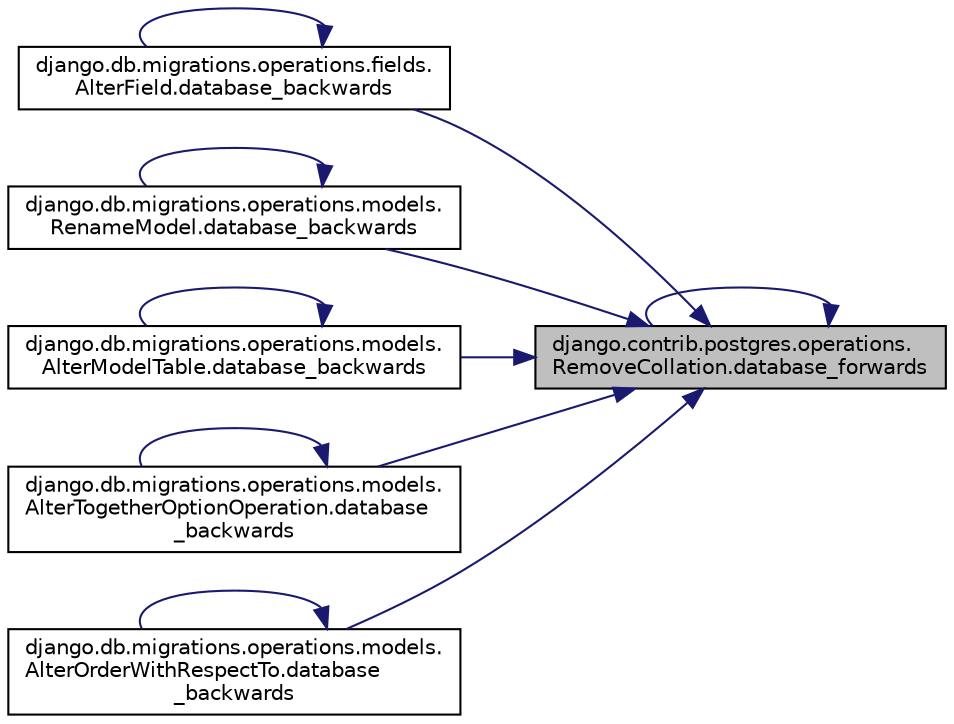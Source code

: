 digraph "django.contrib.postgres.operations.RemoveCollation.database_forwards"
{
 // LATEX_PDF_SIZE
  edge [fontname="Helvetica",fontsize="10",labelfontname="Helvetica",labelfontsize="10"];
  node [fontname="Helvetica",fontsize="10",shape=record];
  rankdir="RL";
  Node1 [label="django.contrib.postgres.operations.\lRemoveCollation.database_forwards",height=0.2,width=0.4,color="black", fillcolor="grey75", style="filled", fontcolor="black",tooltip=" "];
  Node1 -> Node2 [dir="back",color="midnightblue",fontsize="10",style="solid",fontname="Helvetica"];
  Node2 [label="django.db.migrations.operations.fields.\lAlterField.database_backwards",height=0.2,width=0.4,color="black", fillcolor="white", style="filled",URL="$d6/d03/classdjango_1_1db_1_1migrations_1_1operations_1_1fields_1_1_alter_field.html#a8e0dbfe18190855a511504bb110578a3",tooltip=" "];
  Node2 -> Node2 [dir="back",color="midnightblue",fontsize="10",style="solid",fontname="Helvetica"];
  Node1 -> Node3 [dir="back",color="midnightblue",fontsize="10",style="solid",fontname="Helvetica"];
  Node3 [label="django.db.migrations.operations.models.\lRenameModel.database_backwards",height=0.2,width=0.4,color="black", fillcolor="white", style="filled",URL="$dd/d89/classdjango_1_1db_1_1migrations_1_1operations_1_1models_1_1_rename_model.html#ad5af3e6b65c39cced9485e1f1493c6db",tooltip=" "];
  Node3 -> Node3 [dir="back",color="midnightblue",fontsize="10",style="solid",fontname="Helvetica"];
  Node1 -> Node4 [dir="back",color="midnightblue",fontsize="10",style="solid",fontname="Helvetica"];
  Node4 [label="django.db.migrations.operations.models.\lAlterModelTable.database_backwards",height=0.2,width=0.4,color="black", fillcolor="white", style="filled",URL="$d3/d78/classdjango_1_1db_1_1migrations_1_1operations_1_1models_1_1_alter_model_table.html#a6d2b5ea6c426da9ae4e2b264fa13d1cb",tooltip=" "];
  Node4 -> Node4 [dir="back",color="midnightblue",fontsize="10",style="solid",fontname="Helvetica"];
  Node1 -> Node5 [dir="back",color="midnightblue",fontsize="10",style="solid",fontname="Helvetica"];
  Node5 [label="django.db.migrations.operations.models.\lAlterTogetherOptionOperation.database\l_backwards",height=0.2,width=0.4,color="black", fillcolor="white", style="filled",URL="$d1/d49/classdjango_1_1db_1_1migrations_1_1operations_1_1models_1_1_alter_together_option_operation.html#ab3410a8179f342e30eac86cada0387b2",tooltip=" "];
  Node5 -> Node5 [dir="back",color="midnightblue",fontsize="10",style="solid",fontname="Helvetica"];
  Node1 -> Node6 [dir="back",color="midnightblue",fontsize="10",style="solid",fontname="Helvetica"];
  Node6 [label="django.db.migrations.operations.models.\lAlterOrderWithRespectTo.database\l_backwards",height=0.2,width=0.4,color="black", fillcolor="white", style="filled",URL="$d7/d7b/classdjango_1_1db_1_1migrations_1_1operations_1_1models_1_1_alter_order_with_respect_to.html#a2c193de9fbdcf65fcbc933b696b33ceb",tooltip=" "];
  Node6 -> Node6 [dir="back",color="midnightblue",fontsize="10",style="solid",fontname="Helvetica"];
  Node1 -> Node1 [dir="back",color="midnightblue",fontsize="10",style="solid",fontname="Helvetica"];
}
